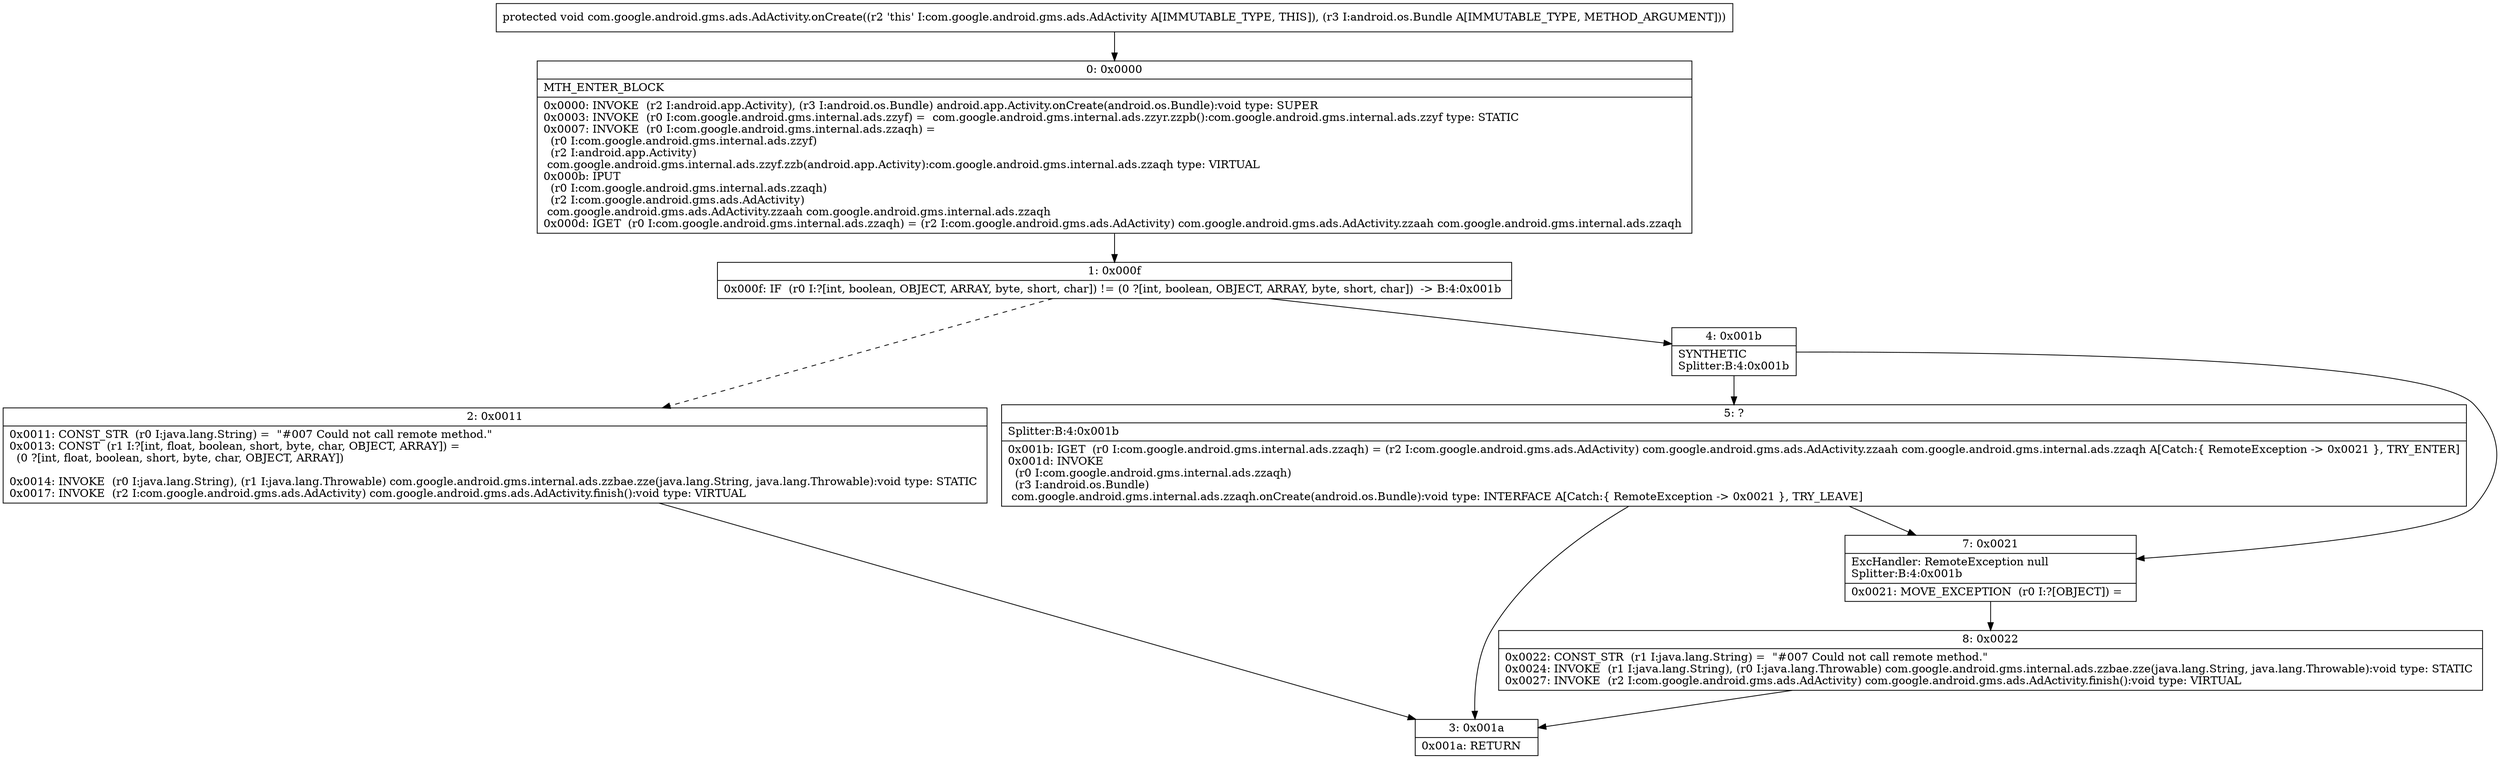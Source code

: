 digraph "CFG forcom.google.android.gms.ads.AdActivity.onCreate(Landroid\/os\/Bundle;)V" {
Node_0 [shape=record,label="{0\:\ 0x0000|MTH_ENTER_BLOCK\l|0x0000: INVOKE  (r2 I:android.app.Activity), (r3 I:android.os.Bundle) android.app.Activity.onCreate(android.os.Bundle):void type: SUPER \l0x0003: INVOKE  (r0 I:com.google.android.gms.internal.ads.zzyf) =  com.google.android.gms.internal.ads.zzyr.zzpb():com.google.android.gms.internal.ads.zzyf type: STATIC \l0x0007: INVOKE  (r0 I:com.google.android.gms.internal.ads.zzaqh) = \l  (r0 I:com.google.android.gms.internal.ads.zzyf)\l  (r2 I:android.app.Activity)\l com.google.android.gms.internal.ads.zzyf.zzb(android.app.Activity):com.google.android.gms.internal.ads.zzaqh type: VIRTUAL \l0x000b: IPUT  \l  (r0 I:com.google.android.gms.internal.ads.zzaqh)\l  (r2 I:com.google.android.gms.ads.AdActivity)\l com.google.android.gms.ads.AdActivity.zzaah com.google.android.gms.internal.ads.zzaqh \l0x000d: IGET  (r0 I:com.google.android.gms.internal.ads.zzaqh) = (r2 I:com.google.android.gms.ads.AdActivity) com.google.android.gms.ads.AdActivity.zzaah com.google.android.gms.internal.ads.zzaqh \l}"];
Node_1 [shape=record,label="{1\:\ 0x000f|0x000f: IF  (r0 I:?[int, boolean, OBJECT, ARRAY, byte, short, char]) != (0 ?[int, boolean, OBJECT, ARRAY, byte, short, char])  \-\> B:4:0x001b \l}"];
Node_2 [shape=record,label="{2\:\ 0x0011|0x0011: CONST_STR  (r0 I:java.lang.String) =  \"#007 Could not call remote method.\" \l0x0013: CONST  (r1 I:?[int, float, boolean, short, byte, char, OBJECT, ARRAY]) = \l  (0 ?[int, float, boolean, short, byte, char, OBJECT, ARRAY])\l \l0x0014: INVOKE  (r0 I:java.lang.String), (r1 I:java.lang.Throwable) com.google.android.gms.internal.ads.zzbae.zze(java.lang.String, java.lang.Throwable):void type: STATIC \l0x0017: INVOKE  (r2 I:com.google.android.gms.ads.AdActivity) com.google.android.gms.ads.AdActivity.finish():void type: VIRTUAL \l}"];
Node_3 [shape=record,label="{3\:\ 0x001a|0x001a: RETURN   \l}"];
Node_4 [shape=record,label="{4\:\ 0x001b|SYNTHETIC\lSplitter:B:4:0x001b\l}"];
Node_5 [shape=record,label="{5\:\ ?|Splitter:B:4:0x001b\l|0x001b: IGET  (r0 I:com.google.android.gms.internal.ads.zzaqh) = (r2 I:com.google.android.gms.ads.AdActivity) com.google.android.gms.ads.AdActivity.zzaah com.google.android.gms.internal.ads.zzaqh A[Catch:\{ RemoteException \-\> 0x0021 \}, TRY_ENTER]\l0x001d: INVOKE  \l  (r0 I:com.google.android.gms.internal.ads.zzaqh)\l  (r3 I:android.os.Bundle)\l com.google.android.gms.internal.ads.zzaqh.onCreate(android.os.Bundle):void type: INTERFACE A[Catch:\{ RemoteException \-\> 0x0021 \}, TRY_LEAVE]\l}"];
Node_7 [shape=record,label="{7\:\ 0x0021|ExcHandler: RemoteException null\lSplitter:B:4:0x001b\l|0x0021: MOVE_EXCEPTION  (r0 I:?[OBJECT]) =  \l}"];
Node_8 [shape=record,label="{8\:\ 0x0022|0x0022: CONST_STR  (r1 I:java.lang.String) =  \"#007 Could not call remote method.\" \l0x0024: INVOKE  (r1 I:java.lang.String), (r0 I:java.lang.Throwable) com.google.android.gms.internal.ads.zzbae.zze(java.lang.String, java.lang.Throwable):void type: STATIC \l0x0027: INVOKE  (r2 I:com.google.android.gms.ads.AdActivity) com.google.android.gms.ads.AdActivity.finish():void type: VIRTUAL \l}"];
MethodNode[shape=record,label="{protected void com.google.android.gms.ads.AdActivity.onCreate((r2 'this' I:com.google.android.gms.ads.AdActivity A[IMMUTABLE_TYPE, THIS]), (r3 I:android.os.Bundle A[IMMUTABLE_TYPE, METHOD_ARGUMENT])) }"];
MethodNode -> Node_0;
Node_0 -> Node_1;
Node_1 -> Node_2[style=dashed];
Node_1 -> Node_4;
Node_2 -> Node_3;
Node_4 -> Node_5;
Node_4 -> Node_7;
Node_5 -> Node_7;
Node_5 -> Node_3;
Node_7 -> Node_8;
Node_8 -> Node_3;
}

